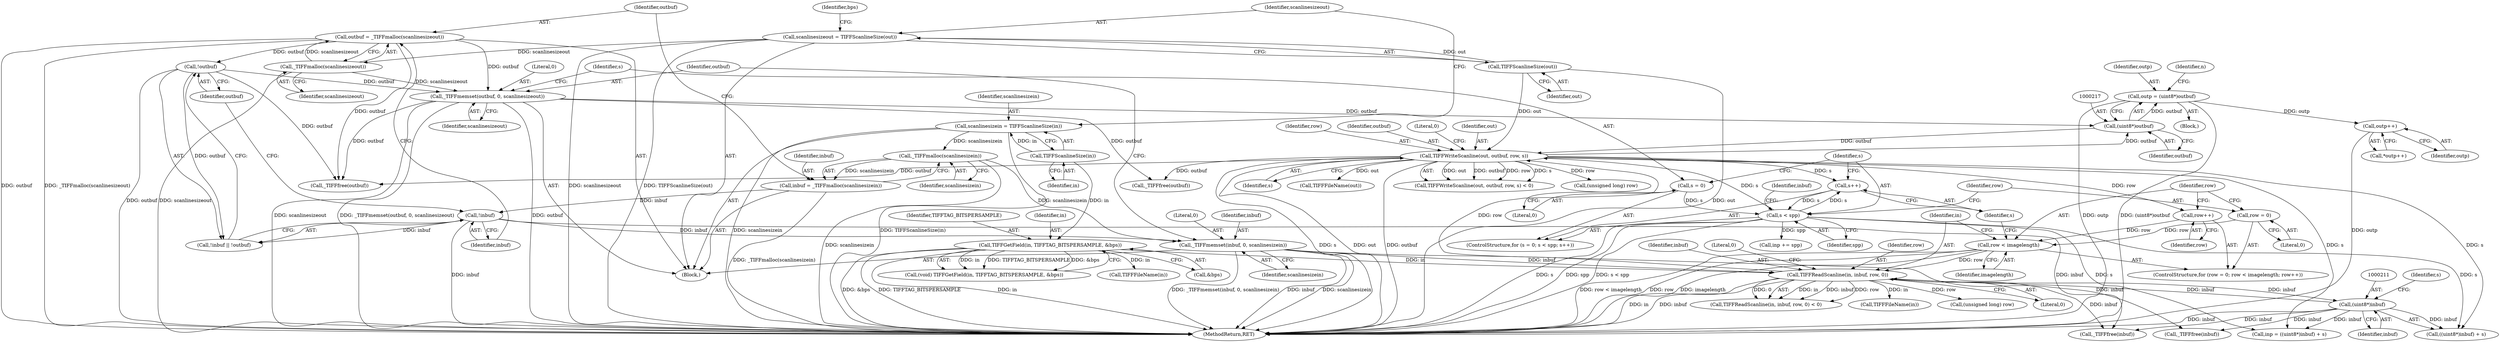 digraph "0_libtiff_5c080298d59efa53264d7248bbe3a04660db6ef7@pointer" {
"1000214" [label="(Call,outp = (uint8*)outbuf)"];
"1000216" [label="(Call,(uint8*)outbuf)"];
"1000163" [label="(Call,_TIFFmemset(outbuf, 0, scanlinesizeout))"];
"1000156" [label="(Call,!outbuf)"];
"1000148" [label="(Call,outbuf = _TIFFmalloc(scanlinesizeout))"];
"1000150" [label="(Call,_TIFFmalloc(scanlinesizeout))"];
"1000110" [label="(Call,scanlinesizeout = TIFFScanlineSize(out))"];
"1000112" [label="(Call,TIFFScanlineSize(out))"];
"1000239" [label="(Call,TIFFWriteScanline(out, outbuf, row, s))"];
"1000190" [label="(Call,TIFFReadScanline(in, inbuf, row, 0))"];
"1000127" [label="(Call,TIFFGetField(in, TIFFTAG_BITSPERSAMPLE, &bps))"];
"1000107" [label="(Call,TIFFScanlineSize(in))"];
"1000159" [label="(Call,_TIFFmemset(inbuf, 0, scanlinesizein))"];
"1000154" [label="(Call,!inbuf)"];
"1000144" [label="(Call,inbuf = _TIFFmalloc(scanlinesizein))"];
"1000146" [label="(Call,_TIFFmalloc(scanlinesizein))"];
"1000105" [label="(Call,scanlinesizein = TIFFScanlineSize(in))"];
"1000210" [label="(Call,(uint8*)inbuf)"];
"1000181" [label="(Call,row < imagelength)"];
"1000184" [label="(Call,row++)"];
"1000178" [label="(Call,row = 0)"];
"1000171" [label="(Call,s < spp)"];
"1000168" [label="(Call,s = 0)"];
"1000174" [label="(Call,s++)"];
"1000230" [label="(Call,outp++)"];
"1000150" [label="(Call,_TIFFmalloc(scanlinesizeout))"];
"1000163" [label="(Call,_TIFFmemset(outbuf, 0, scanlinesizeout))"];
"1000156" [label="(Call,!outbuf)"];
"1000191" [label="(Identifier,in)"];
"1000161" [label="(Literal,0)"];
"1000250" [label="(Call,(unsigned long) row)"];
"1000213" [label="(Identifier,s)"];
"1000179" [label="(Identifier,row)"];
"1000192" [label="(Identifier,inbuf)"];
"1000125" [label="(Call,(void) TIFFGetField(in, TIFFTAG_BITSPERSAMPLE, &bps))"];
"1000107" [label="(Call,TIFFScanlineSize(in))"];
"1000229" [label="(Call,*outp++)"];
"1000165" [label="(Literal,0)"];
"1000275" [label="(MethodReturn,RET)"];
"1000154" [label="(Call,!inbuf)"];
"1000239" [label="(Call,TIFFWriteScanline(out, outbuf, row, s))"];
"1000230" [label="(Call,outp++)"];
"1000172" [label="(Identifier,s)"];
"1000186" [label="(Block,)"];
"1000147" [label="(Identifier,scanlinesizein)"];
"1000183" [label="(Identifier,imagelength)"];
"1000212" [label="(Identifier,inbuf)"];
"1000123" [label="(Identifier,bps)"];
"1000185" [label="(Identifier,row)"];
"1000166" [label="(Identifier,scanlinesizeout)"];
"1000243" [label="(Identifier,s)"];
"1000127" [label="(Call,TIFFGetField(in, TIFFTAG_BITSPERSAMPLE, &bps))"];
"1000177" [label="(ControlStructure,for (row = 0; row < imagelength; row++))"];
"1000148" [label="(Call,outbuf = _TIFFmalloc(scanlinesizeout))"];
"1000203" [label="(Call,(unsigned long) row)"];
"1000170" [label="(Literal,0)"];
"1000167" [label="(ControlStructure,for (s = 0; s < spp; s++))"];
"1000174" [label="(Call,s++)"];
"1000149" [label="(Identifier,outbuf)"];
"1000260" [label="(Call,_TIFFfree(outbuf))"];
"1000164" [label="(Identifier,outbuf)"];
"1000184" [label="(Call,row++)"];
"1000190" [label="(Call,TIFFReadScanline(in, inbuf, row, 0))"];
"1000182" [label="(Identifier,row)"];
"1000151" [label="(Identifier,scanlinesizeout)"];
"1000221" [label="(Identifier,n)"];
"1000244" [label="(Literal,0)"];
"1000207" [label="(Call,inp = ((uint8*)inbuf) + s)"];
"1000267" [label="(Call,_TIFFfree(inbuf))"];
"1000231" [label="(Identifier,outp)"];
"1000160" [label="(Identifier,inbuf)"];
"1000240" [label="(Identifier,out)"];
"1000157" [label="(Identifier,outbuf)"];
"1000138" [label="(Call,TIFFFileName(in))"];
"1000103" [label="(Block,)"];
"1000128" [label="(Identifier,in)"];
"1000129" [label="(Identifier,TIFFTAG_BITSPERSAMPLE)"];
"1000111" [label="(Identifier,scanlinesizeout)"];
"1000215" [label="(Identifier,outp)"];
"1000130" [label="(Call,&bps)"];
"1000169" [label="(Identifier,s)"];
"1000189" [label="(Call,TIFFReadScanline(in, inbuf, row, 0) < 0)"];
"1000247" [label="(Call,TIFFFileName(out))"];
"1000209" [label="(Call,((uint8*)inbuf) + s)"];
"1000256" [label="(Call,_TIFFfree(inbuf))"];
"1000168" [label="(Call,s = 0)"];
"1000181" [label="(Call,row < imagelength)"];
"1000200" [label="(Call,TIFFFileName(in))"];
"1000159" [label="(Call,_TIFFmemset(inbuf, 0, scanlinesizein))"];
"1000110" [label="(Call,scanlinesizeout = TIFFScanlineSize(out))"];
"1000195" [label="(Literal,0)"];
"1000112" [label="(Call,TIFFScanlineSize(out))"];
"1000153" [label="(Call,!inbuf || !outbuf)"];
"1000218" [label="(Identifier,outbuf)"];
"1000180" [label="(Literal,0)"];
"1000144" [label="(Call,inbuf = _TIFFmalloc(scanlinesizein))"];
"1000234" [label="(Call,inp += spp)"];
"1000146" [label="(Call,_TIFFmalloc(scanlinesizein))"];
"1000175" [label="(Identifier,s)"];
"1000162" [label="(Identifier,scanlinesizein)"];
"1000155" [label="(Identifier,inbuf)"];
"1000194" [label="(Literal,0)"];
"1000271" [label="(Call,_TIFFfree(outbuf))"];
"1000108" [label="(Identifier,in)"];
"1000214" [label="(Call,outp = (uint8*)outbuf)"];
"1000216" [label="(Call,(uint8*)outbuf)"];
"1000242" [label="(Identifier,row)"];
"1000210" [label="(Call,(uint8*)inbuf)"];
"1000178" [label="(Call,row = 0)"];
"1000113" [label="(Identifier,out)"];
"1000173" [label="(Identifier,spp)"];
"1000241" [label="(Identifier,outbuf)"];
"1000238" [label="(Call,TIFFWriteScanline(out, outbuf, row, s) < 0)"];
"1000145" [label="(Identifier,inbuf)"];
"1000193" [label="(Identifier,row)"];
"1000105" [label="(Call,scanlinesizein = TIFFScanlineSize(in))"];
"1000106" [label="(Identifier,scanlinesizein)"];
"1000171" [label="(Call,s < spp)"];
"1000255" [label="(Identifier,inbuf)"];
"1000214" -> "1000186"  [label="AST: "];
"1000214" -> "1000216"  [label="CFG: "];
"1000215" -> "1000214"  [label="AST: "];
"1000216" -> "1000214"  [label="AST: "];
"1000221" -> "1000214"  [label="CFG: "];
"1000214" -> "1000275"  [label="DDG: (uint8*)outbuf"];
"1000214" -> "1000275"  [label="DDG: outp"];
"1000216" -> "1000214"  [label="DDG: outbuf"];
"1000214" -> "1000230"  [label="DDG: outp"];
"1000216" -> "1000218"  [label="CFG: "];
"1000217" -> "1000216"  [label="AST: "];
"1000218" -> "1000216"  [label="AST: "];
"1000163" -> "1000216"  [label="DDG: outbuf"];
"1000239" -> "1000216"  [label="DDG: outbuf"];
"1000216" -> "1000239"  [label="DDG: outbuf"];
"1000163" -> "1000103"  [label="AST: "];
"1000163" -> "1000166"  [label="CFG: "];
"1000164" -> "1000163"  [label="AST: "];
"1000165" -> "1000163"  [label="AST: "];
"1000166" -> "1000163"  [label="AST: "];
"1000169" -> "1000163"  [label="CFG: "];
"1000163" -> "1000275"  [label="DDG: outbuf"];
"1000163" -> "1000275"  [label="DDG: scanlinesizeout"];
"1000163" -> "1000275"  [label="DDG: _TIFFmemset(outbuf, 0, scanlinesizeout)"];
"1000156" -> "1000163"  [label="DDG: outbuf"];
"1000148" -> "1000163"  [label="DDG: outbuf"];
"1000150" -> "1000163"  [label="DDG: scanlinesizeout"];
"1000163" -> "1000260"  [label="DDG: outbuf"];
"1000163" -> "1000271"  [label="DDG: outbuf"];
"1000156" -> "1000153"  [label="AST: "];
"1000156" -> "1000157"  [label="CFG: "];
"1000157" -> "1000156"  [label="AST: "];
"1000153" -> "1000156"  [label="CFG: "];
"1000156" -> "1000275"  [label="DDG: outbuf"];
"1000156" -> "1000153"  [label="DDG: outbuf"];
"1000148" -> "1000156"  [label="DDG: outbuf"];
"1000156" -> "1000271"  [label="DDG: outbuf"];
"1000148" -> "1000103"  [label="AST: "];
"1000148" -> "1000150"  [label="CFG: "];
"1000149" -> "1000148"  [label="AST: "];
"1000150" -> "1000148"  [label="AST: "];
"1000155" -> "1000148"  [label="CFG: "];
"1000148" -> "1000275"  [label="DDG: outbuf"];
"1000148" -> "1000275"  [label="DDG: _TIFFmalloc(scanlinesizeout)"];
"1000150" -> "1000148"  [label="DDG: scanlinesizeout"];
"1000148" -> "1000271"  [label="DDG: outbuf"];
"1000150" -> "1000151"  [label="CFG: "];
"1000151" -> "1000150"  [label="AST: "];
"1000150" -> "1000275"  [label="DDG: scanlinesizeout"];
"1000110" -> "1000150"  [label="DDG: scanlinesizeout"];
"1000110" -> "1000103"  [label="AST: "];
"1000110" -> "1000112"  [label="CFG: "];
"1000111" -> "1000110"  [label="AST: "];
"1000112" -> "1000110"  [label="AST: "];
"1000123" -> "1000110"  [label="CFG: "];
"1000110" -> "1000275"  [label="DDG: TIFFScanlineSize(out)"];
"1000110" -> "1000275"  [label="DDG: scanlinesizeout"];
"1000112" -> "1000110"  [label="DDG: out"];
"1000112" -> "1000113"  [label="CFG: "];
"1000113" -> "1000112"  [label="AST: "];
"1000112" -> "1000275"  [label="DDG: out"];
"1000112" -> "1000239"  [label="DDG: out"];
"1000239" -> "1000238"  [label="AST: "];
"1000239" -> "1000243"  [label="CFG: "];
"1000240" -> "1000239"  [label="AST: "];
"1000241" -> "1000239"  [label="AST: "];
"1000242" -> "1000239"  [label="AST: "];
"1000243" -> "1000239"  [label="AST: "];
"1000244" -> "1000239"  [label="CFG: "];
"1000239" -> "1000275"  [label="DDG: out"];
"1000239" -> "1000275"  [label="DDG: outbuf"];
"1000239" -> "1000275"  [label="DDG: s"];
"1000239" -> "1000174"  [label="DDG: s"];
"1000239" -> "1000184"  [label="DDG: row"];
"1000239" -> "1000207"  [label="DDG: s"];
"1000239" -> "1000209"  [label="DDG: s"];
"1000239" -> "1000238"  [label="DDG: out"];
"1000239" -> "1000238"  [label="DDG: outbuf"];
"1000239" -> "1000238"  [label="DDG: row"];
"1000239" -> "1000238"  [label="DDG: s"];
"1000190" -> "1000239"  [label="DDG: row"];
"1000171" -> "1000239"  [label="DDG: s"];
"1000239" -> "1000247"  [label="DDG: out"];
"1000239" -> "1000250"  [label="DDG: row"];
"1000239" -> "1000260"  [label="DDG: outbuf"];
"1000239" -> "1000271"  [label="DDG: outbuf"];
"1000190" -> "1000189"  [label="AST: "];
"1000190" -> "1000194"  [label="CFG: "];
"1000191" -> "1000190"  [label="AST: "];
"1000192" -> "1000190"  [label="AST: "];
"1000193" -> "1000190"  [label="AST: "];
"1000194" -> "1000190"  [label="AST: "];
"1000195" -> "1000190"  [label="CFG: "];
"1000190" -> "1000275"  [label="DDG: in"];
"1000190" -> "1000275"  [label="DDG: inbuf"];
"1000190" -> "1000189"  [label="DDG: in"];
"1000190" -> "1000189"  [label="DDG: inbuf"];
"1000190" -> "1000189"  [label="DDG: row"];
"1000190" -> "1000189"  [label="DDG: 0"];
"1000127" -> "1000190"  [label="DDG: in"];
"1000159" -> "1000190"  [label="DDG: inbuf"];
"1000210" -> "1000190"  [label="DDG: inbuf"];
"1000181" -> "1000190"  [label="DDG: row"];
"1000190" -> "1000200"  [label="DDG: in"];
"1000190" -> "1000203"  [label="DDG: row"];
"1000190" -> "1000210"  [label="DDG: inbuf"];
"1000190" -> "1000267"  [label="DDG: inbuf"];
"1000127" -> "1000125"  [label="AST: "];
"1000127" -> "1000130"  [label="CFG: "];
"1000128" -> "1000127"  [label="AST: "];
"1000129" -> "1000127"  [label="AST: "];
"1000130" -> "1000127"  [label="AST: "];
"1000125" -> "1000127"  [label="CFG: "];
"1000127" -> "1000275"  [label="DDG: &bps"];
"1000127" -> "1000275"  [label="DDG: TIFFTAG_BITSPERSAMPLE"];
"1000127" -> "1000275"  [label="DDG: in"];
"1000127" -> "1000125"  [label="DDG: in"];
"1000127" -> "1000125"  [label="DDG: TIFFTAG_BITSPERSAMPLE"];
"1000127" -> "1000125"  [label="DDG: &bps"];
"1000107" -> "1000127"  [label="DDG: in"];
"1000127" -> "1000138"  [label="DDG: in"];
"1000107" -> "1000105"  [label="AST: "];
"1000107" -> "1000108"  [label="CFG: "];
"1000108" -> "1000107"  [label="AST: "];
"1000105" -> "1000107"  [label="CFG: "];
"1000107" -> "1000105"  [label="DDG: in"];
"1000159" -> "1000103"  [label="AST: "];
"1000159" -> "1000162"  [label="CFG: "];
"1000160" -> "1000159"  [label="AST: "];
"1000161" -> "1000159"  [label="AST: "];
"1000162" -> "1000159"  [label="AST: "];
"1000164" -> "1000159"  [label="CFG: "];
"1000159" -> "1000275"  [label="DDG: _TIFFmemset(inbuf, 0, scanlinesizein)"];
"1000159" -> "1000275"  [label="DDG: inbuf"];
"1000159" -> "1000275"  [label="DDG: scanlinesizein"];
"1000154" -> "1000159"  [label="DDG: inbuf"];
"1000146" -> "1000159"  [label="DDG: scanlinesizein"];
"1000159" -> "1000256"  [label="DDG: inbuf"];
"1000154" -> "1000153"  [label="AST: "];
"1000154" -> "1000155"  [label="CFG: "];
"1000155" -> "1000154"  [label="AST: "];
"1000157" -> "1000154"  [label="CFG: "];
"1000153" -> "1000154"  [label="CFG: "];
"1000154" -> "1000275"  [label="DDG: inbuf"];
"1000154" -> "1000153"  [label="DDG: inbuf"];
"1000144" -> "1000154"  [label="DDG: inbuf"];
"1000154" -> "1000267"  [label="DDG: inbuf"];
"1000144" -> "1000103"  [label="AST: "];
"1000144" -> "1000146"  [label="CFG: "];
"1000145" -> "1000144"  [label="AST: "];
"1000146" -> "1000144"  [label="AST: "];
"1000149" -> "1000144"  [label="CFG: "];
"1000144" -> "1000275"  [label="DDG: _TIFFmalloc(scanlinesizein)"];
"1000146" -> "1000144"  [label="DDG: scanlinesizein"];
"1000146" -> "1000147"  [label="CFG: "];
"1000147" -> "1000146"  [label="AST: "];
"1000146" -> "1000275"  [label="DDG: scanlinesizein"];
"1000105" -> "1000146"  [label="DDG: scanlinesizein"];
"1000105" -> "1000103"  [label="AST: "];
"1000106" -> "1000105"  [label="AST: "];
"1000111" -> "1000105"  [label="CFG: "];
"1000105" -> "1000275"  [label="DDG: TIFFScanlineSize(in)"];
"1000105" -> "1000275"  [label="DDG: scanlinesizein"];
"1000210" -> "1000209"  [label="AST: "];
"1000210" -> "1000212"  [label="CFG: "];
"1000211" -> "1000210"  [label="AST: "];
"1000212" -> "1000210"  [label="AST: "];
"1000213" -> "1000210"  [label="CFG: "];
"1000210" -> "1000275"  [label="DDG: inbuf"];
"1000210" -> "1000207"  [label="DDG: inbuf"];
"1000210" -> "1000209"  [label="DDG: inbuf"];
"1000210" -> "1000256"  [label="DDG: inbuf"];
"1000210" -> "1000267"  [label="DDG: inbuf"];
"1000181" -> "1000177"  [label="AST: "];
"1000181" -> "1000183"  [label="CFG: "];
"1000182" -> "1000181"  [label="AST: "];
"1000183" -> "1000181"  [label="AST: "];
"1000191" -> "1000181"  [label="CFG: "];
"1000175" -> "1000181"  [label="CFG: "];
"1000181" -> "1000275"  [label="DDG: row < imagelength"];
"1000181" -> "1000275"  [label="DDG: row"];
"1000181" -> "1000275"  [label="DDG: imagelength"];
"1000184" -> "1000181"  [label="DDG: row"];
"1000178" -> "1000181"  [label="DDG: row"];
"1000184" -> "1000177"  [label="AST: "];
"1000184" -> "1000185"  [label="CFG: "];
"1000185" -> "1000184"  [label="AST: "];
"1000182" -> "1000184"  [label="CFG: "];
"1000178" -> "1000177"  [label="AST: "];
"1000178" -> "1000180"  [label="CFG: "];
"1000179" -> "1000178"  [label="AST: "];
"1000180" -> "1000178"  [label="AST: "];
"1000182" -> "1000178"  [label="CFG: "];
"1000171" -> "1000167"  [label="AST: "];
"1000171" -> "1000173"  [label="CFG: "];
"1000172" -> "1000171"  [label="AST: "];
"1000173" -> "1000171"  [label="AST: "];
"1000179" -> "1000171"  [label="CFG: "];
"1000255" -> "1000171"  [label="CFG: "];
"1000171" -> "1000275"  [label="DDG: s"];
"1000171" -> "1000275"  [label="DDG: spp"];
"1000171" -> "1000275"  [label="DDG: s < spp"];
"1000168" -> "1000171"  [label="DDG: s"];
"1000174" -> "1000171"  [label="DDG: s"];
"1000171" -> "1000174"  [label="DDG: s"];
"1000171" -> "1000207"  [label="DDG: s"];
"1000171" -> "1000209"  [label="DDG: s"];
"1000171" -> "1000234"  [label="DDG: spp"];
"1000168" -> "1000167"  [label="AST: "];
"1000168" -> "1000170"  [label="CFG: "];
"1000169" -> "1000168"  [label="AST: "];
"1000170" -> "1000168"  [label="AST: "];
"1000172" -> "1000168"  [label="CFG: "];
"1000174" -> "1000167"  [label="AST: "];
"1000174" -> "1000175"  [label="CFG: "];
"1000175" -> "1000174"  [label="AST: "];
"1000172" -> "1000174"  [label="CFG: "];
"1000230" -> "1000229"  [label="AST: "];
"1000230" -> "1000231"  [label="CFG: "];
"1000231" -> "1000230"  [label="AST: "];
"1000229" -> "1000230"  [label="CFG: "];
"1000230" -> "1000275"  [label="DDG: outp"];
}
